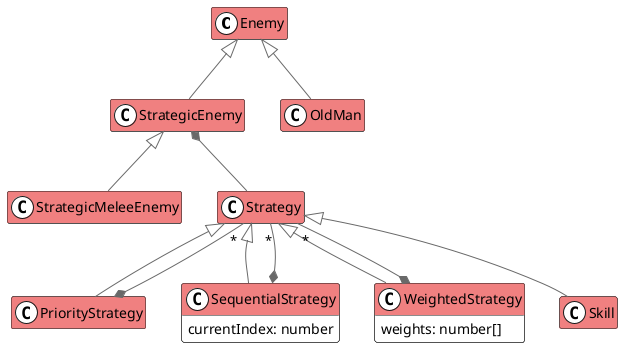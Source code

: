 @startuml

scale 1.0
hide empty methods
hide empty attributes
skinparam arrowColor #DimGray
<style>
spotClass { BackgroundColor white }
</style>
skinparam class {
  BackgroundColor White
  HeaderBackgroundColor LightCoral
}

class Enemy {
}

class Skill {
}

class PriorityStrategy {
}

class SequentialStrategy {
  currentIndex: number
}

class WeightedStrategy {
  weights: number[]
}

Enemy <|-- StrategicEnemy
Enemy <|-- OldMan
StrategicEnemy <|-- StrategicMeleeEnemy
StrategicEnemy *-- Strategy
Strategy <|-- Skill
Strategy <|-- PriorityStrategy
Strategy <|-- SequentialStrategy
Strategy <|-- WeightedStrategy
PriorityStrategy *-- "*" Strategy
SequentialStrategy *-- "*" Strategy
WeightedStrategy *-- "*" Strategy

@enduml
